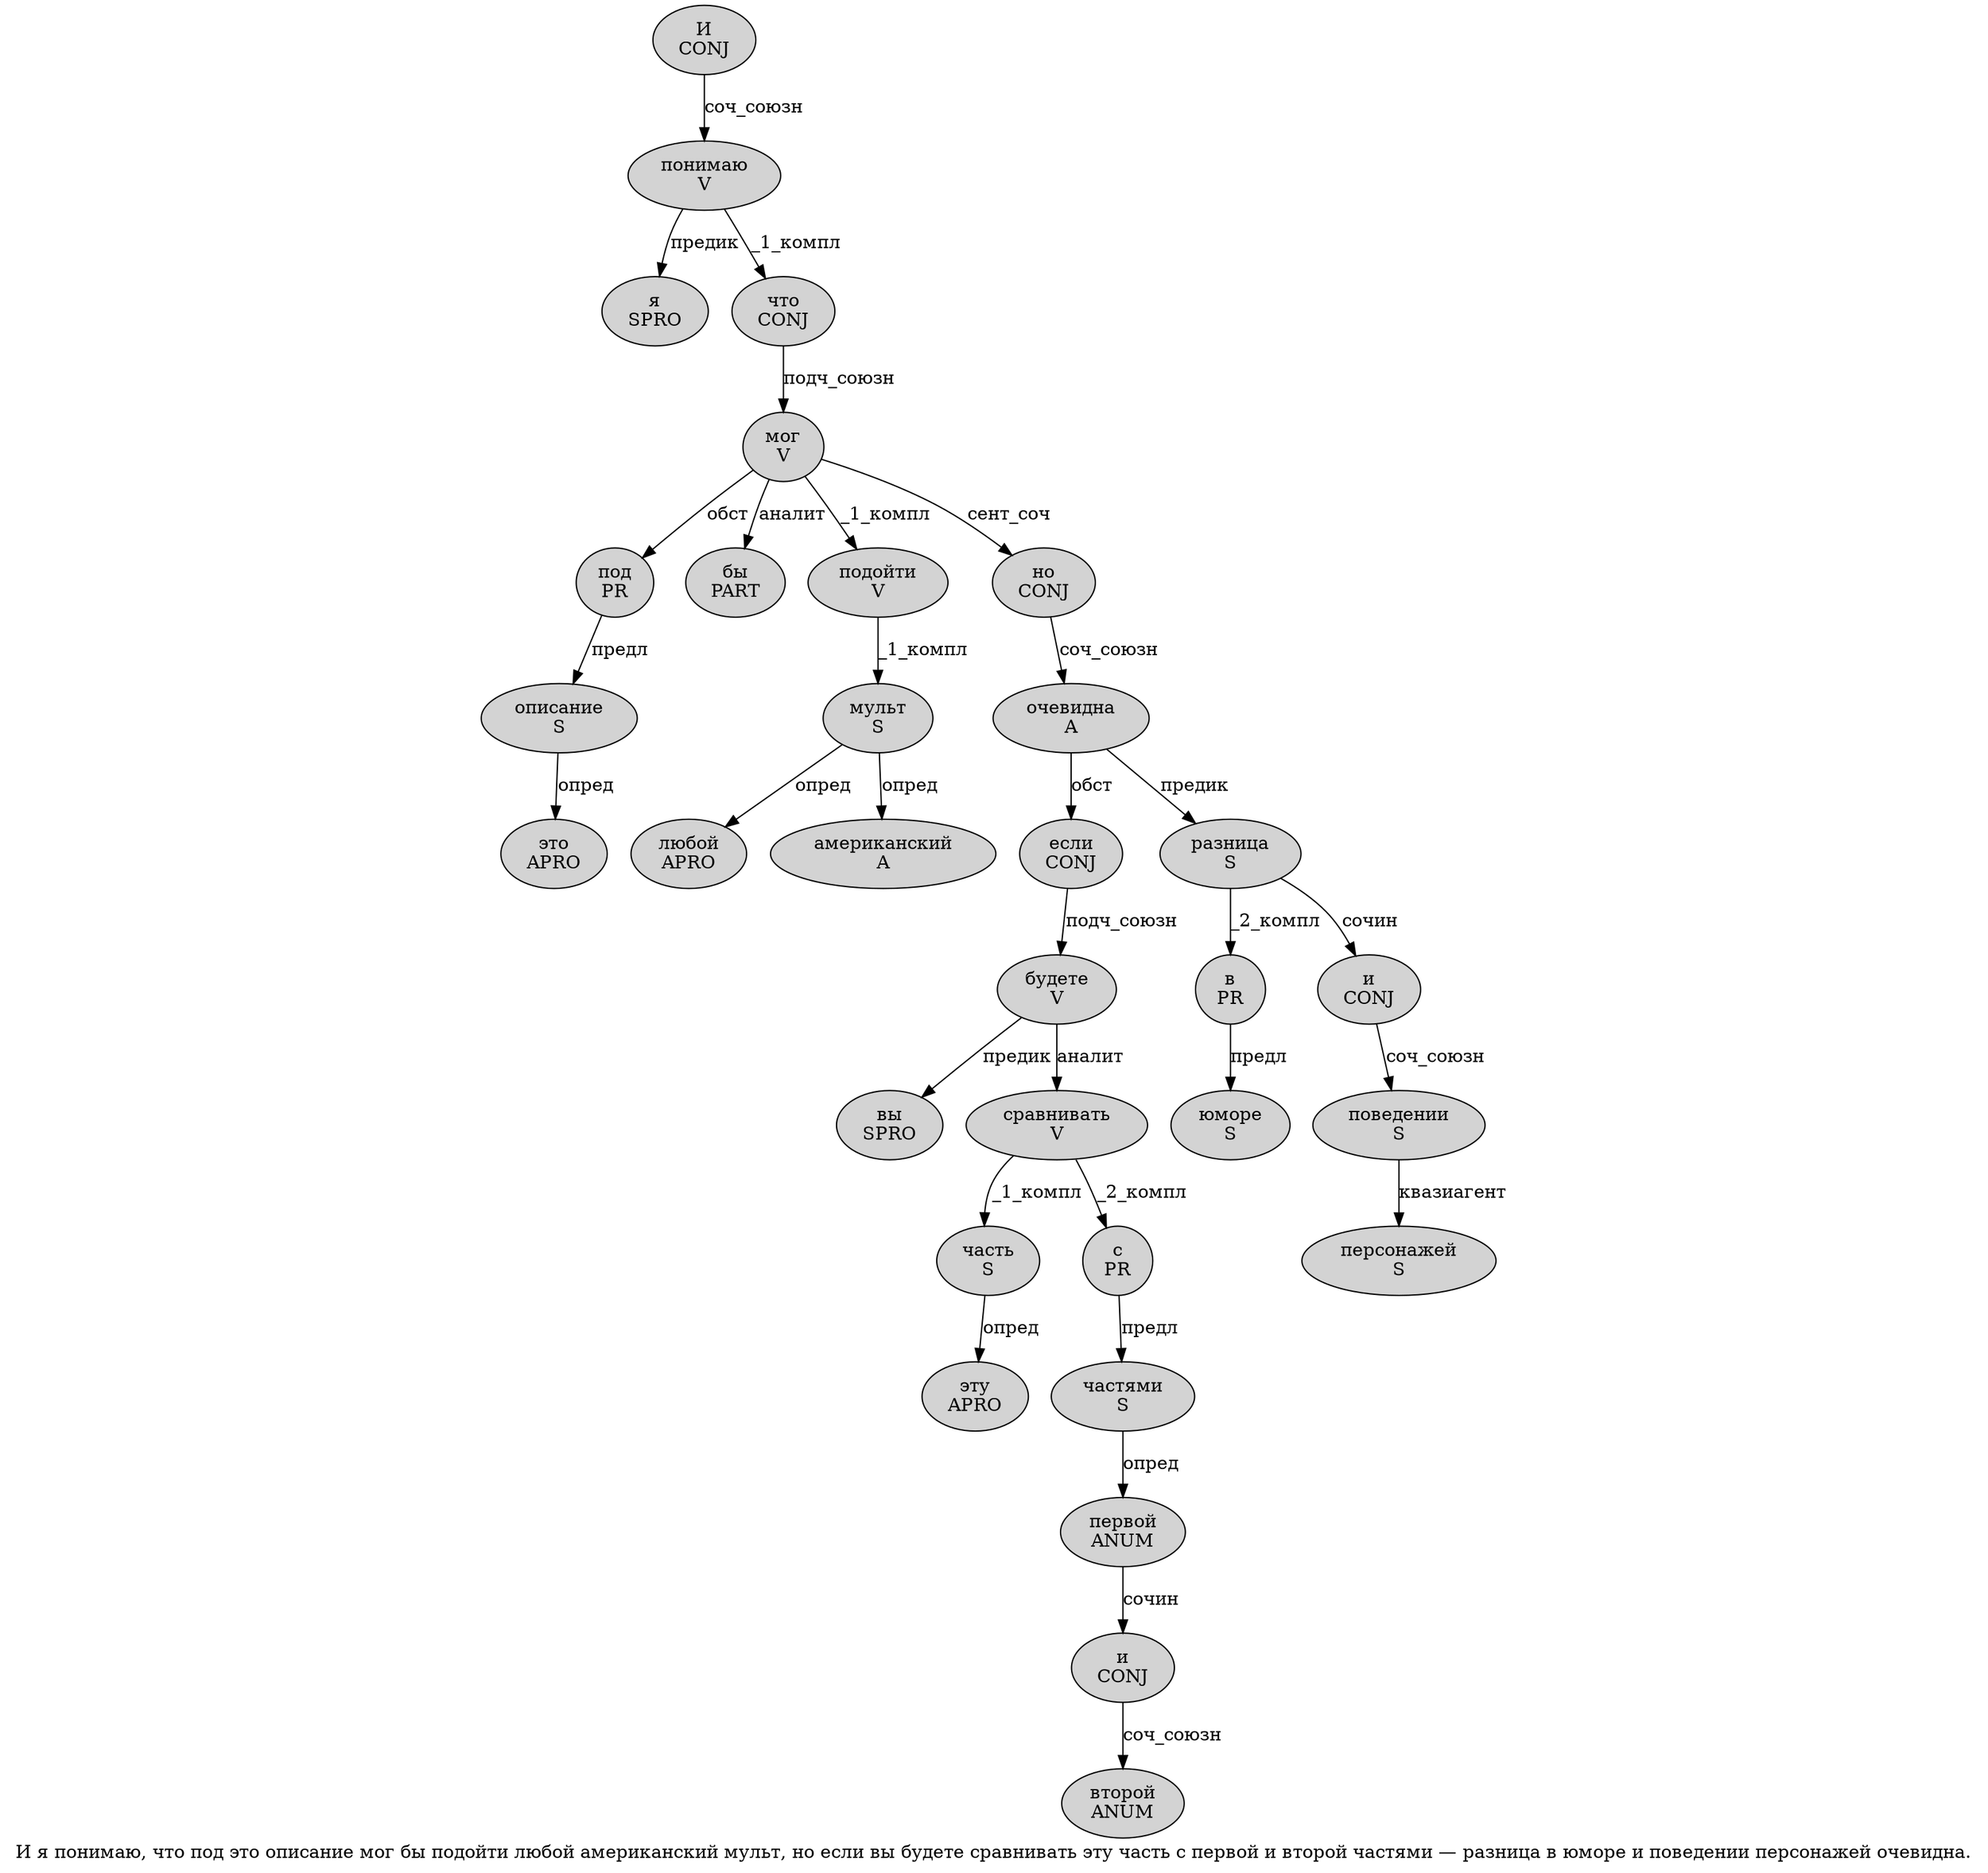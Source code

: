 digraph SENTENCE_2912 {
	graph [label="И я понимаю, что под это описание мог бы подойти любой американский мульт, но если вы будете сравнивать эту часть с первой и второй частями — разница в юморе и поведении персонажей очевидна."]
	node [style=filled]
		0 [label="И
CONJ" color="" fillcolor=lightgray penwidth=1 shape=ellipse]
		1 [label="я
SPRO" color="" fillcolor=lightgray penwidth=1 shape=ellipse]
		2 [label="понимаю
V" color="" fillcolor=lightgray penwidth=1 shape=ellipse]
		4 [label="что
CONJ" color="" fillcolor=lightgray penwidth=1 shape=ellipse]
		5 [label="под
PR" color="" fillcolor=lightgray penwidth=1 shape=ellipse]
		6 [label="это
APRO" color="" fillcolor=lightgray penwidth=1 shape=ellipse]
		7 [label="описание
S" color="" fillcolor=lightgray penwidth=1 shape=ellipse]
		8 [label="мог
V" color="" fillcolor=lightgray penwidth=1 shape=ellipse]
		9 [label="бы
PART" color="" fillcolor=lightgray penwidth=1 shape=ellipse]
		10 [label="подойти
V" color="" fillcolor=lightgray penwidth=1 shape=ellipse]
		11 [label="любой
APRO" color="" fillcolor=lightgray penwidth=1 shape=ellipse]
		12 [label="американский
A" color="" fillcolor=lightgray penwidth=1 shape=ellipse]
		13 [label="мульт
S" color="" fillcolor=lightgray penwidth=1 shape=ellipse]
		15 [label="но
CONJ" color="" fillcolor=lightgray penwidth=1 shape=ellipse]
		16 [label="если
CONJ" color="" fillcolor=lightgray penwidth=1 shape=ellipse]
		17 [label="вы
SPRO" color="" fillcolor=lightgray penwidth=1 shape=ellipse]
		18 [label="будете
V" color="" fillcolor=lightgray penwidth=1 shape=ellipse]
		19 [label="сравнивать
V" color="" fillcolor=lightgray penwidth=1 shape=ellipse]
		20 [label="эту
APRO" color="" fillcolor=lightgray penwidth=1 shape=ellipse]
		21 [label="часть
S" color="" fillcolor=lightgray penwidth=1 shape=ellipse]
		22 [label="с
PR" color="" fillcolor=lightgray penwidth=1 shape=ellipse]
		23 [label="первой
ANUM" color="" fillcolor=lightgray penwidth=1 shape=ellipse]
		24 [label="и
CONJ" color="" fillcolor=lightgray penwidth=1 shape=ellipse]
		25 [label="второй
ANUM" color="" fillcolor=lightgray penwidth=1 shape=ellipse]
		26 [label="частями
S" color="" fillcolor=lightgray penwidth=1 shape=ellipse]
		28 [label="разница
S" color="" fillcolor=lightgray penwidth=1 shape=ellipse]
		29 [label="в
PR" color="" fillcolor=lightgray penwidth=1 shape=ellipse]
		30 [label="юморе
S" color="" fillcolor=lightgray penwidth=1 shape=ellipse]
		31 [label="и
CONJ" color="" fillcolor=lightgray penwidth=1 shape=ellipse]
		32 [label="поведении
S" color="" fillcolor=lightgray penwidth=1 shape=ellipse]
		33 [label="персонажей
S" color="" fillcolor=lightgray penwidth=1 shape=ellipse]
		34 [label="очевидна
A" color="" fillcolor=lightgray penwidth=1 shape=ellipse]
			0 -> 2 [label="соч_союзн"]
			23 -> 24 [label="сочин"]
			29 -> 30 [label="предл"]
			15 -> 34 [label="соч_союзн"]
			31 -> 32 [label="соч_союзн"]
			24 -> 25 [label="соч_союзн"]
			21 -> 20 [label="опред"]
			34 -> 16 [label="обст"]
			34 -> 28 [label="предик"]
			4 -> 8 [label="подч_союзн"]
			22 -> 26 [label="предл"]
			7 -> 6 [label="опред"]
			5 -> 7 [label="предл"]
			26 -> 23 [label="опред"]
			18 -> 17 [label="предик"]
			18 -> 19 [label="аналит"]
			16 -> 18 [label="подч_союзн"]
			32 -> 33 [label="квазиагент"]
			19 -> 21 [label="_1_компл"]
			19 -> 22 [label="_2_компл"]
			2 -> 1 [label="предик"]
			2 -> 4 [label="_1_компл"]
			10 -> 13 [label="_1_компл"]
			28 -> 29 [label="_2_компл"]
			28 -> 31 [label="сочин"]
			8 -> 5 [label="обст"]
			8 -> 9 [label="аналит"]
			8 -> 10 [label="_1_компл"]
			8 -> 15 [label="сент_соч"]
			13 -> 11 [label="опред"]
			13 -> 12 [label="опред"]
}